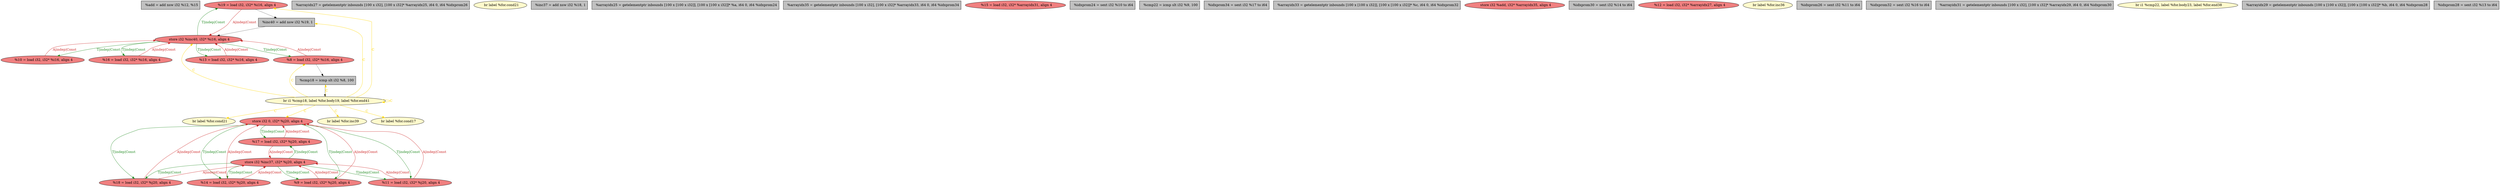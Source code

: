 
digraph G {


node772 [fillcolor=grey,label="  %add = add nsw i32 %12, %15",shape=rectangle,style=filled ]
node771 [fillcolor=lightcoral,label="  %19 = load i32, i32* %i16, align 4",shape=ellipse,style=filled ]
node770 [fillcolor=lightcoral,label="  %16 = load i32, i32* %i16, align 4",shape=ellipse,style=filled ]
node756 [fillcolor=grey,label="  %cmp18 = icmp slt i32 %8, 100",shape=rectangle,style=filled ]
node745 [fillcolor=grey,label="  %arrayidx27 = getelementptr inbounds [100 x i32], [100 x i32]* %arrayidx25, i64 0, i64 %idxprom26",shape=rectangle,style=filled ]
node753 [fillcolor=lemonchiffon,label="  br label %for.cond21",shape=ellipse,style=filled ]
node742 [fillcolor=grey,label="  %inc37 = add nsw i32 %18, 1",shape=rectangle,style=filled ]
node758 [fillcolor=lemonchiffon,label="  br label %for.cond21",shape=ellipse,style=filled ]
node760 [fillcolor=grey,label="  %arrayidx25 = getelementptr inbounds [100 x [100 x i32]], [100 x [100 x i32]]* %a, i64 0, i64 %idxprom24",shape=rectangle,style=filled ]
node743 [fillcolor=grey,label="  %inc40 = add nsw i32 %19, 1",shape=rectangle,style=filled ]
node748 [fillcolor=lightcoral,label="  store i32 %inc37, i32* %j20, align 4",shape=ellipse,style=filled ]
node734 [fillcolor=lightcoral,label="  %17 = load i32, i32* %j20, align 4",shape=ellipse,style=filled ]
node747 [fillcolor=lightcoral,label="  %9 = load i32, i32* %j20, align 4",shape=ellipse,style=filled ]
node737 [fillcolor=lightcoral,label="  %10 = load i32, i32* %i16, align 4",shape=ellipse,style=filled ]
node741 [fillcolor=grey,label="  %arrayidx35 = getelementptr inbounds [100 x i32], [100 x i32]* %arrayidx33, i64 0, i64 %idxprom34",shape=rectangle,style=filled ]
node744 [fillcolor=lightcoral,label="  %15 = load i32, i32* %arrayidx31, align 4",shape=ellipse,style=filled ]
node739 [fillcolor=grey,label="  %idxprom24 = sext i32 %10 to i64",shape=rectangle,style=filled ]
node736 [fillcolor=grey,label="  %cmp22 = icmp slt i32 %9, 100",shape=rectangle,style=filled ]
node733 [fillcolor=grey,label="  %idxprom34 = sext i32 %17 to i64",shape=rectangle,style=filled ]
node735 [fillcolor=lightcoral,label="  store i32 0, i32* %j20, align 4",shape=ellipse,style=filled ]
node750 [fillcolor=lightcoral,label="  %14 = load i32, i32* %j20, align 4",shape=ellipse,style=filled ]
node749 [fillcolor=lightcoral,label="  store i32 %inc40, i32* %i16, align 4",shape=ellipse,style=filled ]
node751 [fillcolor=grey,label="  %arrayidx33 = getelementptr inbounds [100 x [100 x i32]], [100 x [100 x i32]]* %c, i64 0, i64 %idxprom32",shape=rectangle,style=filled ]
node766 [fillcolor=lemonchiffon,label="  br label %for.inc39",shape=ellipse,style=filled ]
node752 [fillcolor=lightcoral,label="  store i32 %add, i32* %arrayidx35, align 4",shape=ellipse,style=filled ]
node754 [fillcolor=lemonchiffon,label="  br label %for.cond17",shape=ellipse,style=filled ]
node755 [fillcolor=lightcoral,label="  %18 = load i32, i32* %j20, align 4",shape=ellipse,style=filled ]
node757 [fillcolor=lightcoral,label="  %11 = load i32, i32* %j20, align 4",shape=ellipse,style=filled ]
node762 [fillcolor=lightcoral,label="  %13 = load i32, i32* %i16, align 4",shape=ellipse,style=filled ]
node759 [fillcolor=lightcoral,label="  %8 = load i32, i32* %i16, align 4",shape=ellipse,style=filled ]
node769 [fillcolor=grey,label="  %idxprom30 = sext i32 %14 to i64",shape=rectangle,style=filled ]
node738 [fillcolor=lightcoral,label="  %12 = load i32, i32* %arrayidx27, align 4",shape=ellipse,style=filled ]
node765 [fillcolor=lemonchiffon,label="  br i1 %cmp18, label %for.body19, label %for.end41",shape=ellipse,style=filled ]
node746 [fillcolor=lemonchiffon,label="  br label %for.inc36",shape=ellipse,style=filled ]
node761 [fillcolor=grey,label="  %idxprom26 = sext i32 %11 to i64",shape=rectangle,style=filled ]
node763 [fillcolor=grey,label="  %idxprom32 = sext i32 %16 to i64",shape=rectangle,style=filled ]
node764 [fillcolor=grey,label="  %arrayidx31 = getelementptr inbounds [100 x i32], [100 x i32]* %arrayidx29, i64 0, i64 %idxprom30",shape=rectangle,style=filled ]
node740 [fillcolor=lemonchiffon,label="  br i1 %cmp22, label %for.body23, label %for.end38",shape=ellipse,style=filled ]
node768 [fillcolor=grey,label="  %arrayidx29 = getelementptr inbounds [100 x [100 x i32]], [100 x [100 x i32]]* %b, i64 0, i64 %idxprom28",shape=rectangle,style=filled ]
node767 [fillcolor=grey,label="  %idxprom28 = sext i32 %13 to i64",shape=rectangle,style=filled ]

node765->node759 [style=solid,color=gold,label="C",penwidth=1.0,fontcolor=gold ]
node735->node755 [style=solid,color=forestgreen,label="T|indep|Const",penwidth=1.0,fontcolor=forestgreen ]
node749->node771 [style=solid,color=forestgreen,label="T|indep|Const",penwidth=1.0,fontcolor=forestgreen ]
node759->node756 [style=solid,color=black,label="",penwidth=0.5,fontcolor=black ]
node748->node750 [style=solid,color=forestgreen,label="T|indep|Const",penwidth=1.0,fontcolor=forestgreen ]
node735->node757 [style=solid,color=forestgreen,label="T|indep|Const",penwidth=1.0,fontcolor=forestgreen ]
node755->node748 [style=solid,color=firebrick3,label="A|indep|Const",penwidth=1.0,fontcolor=firebrick3 ]
node757->node748 [style=solid,color=firebrick3,label="A|indep|Const",penwidth=1.0,fontcolor=firebrick3 ]
node750->node748 [style=solid,color=firebrick3,label="A|indep|Const",penwidth=1.0,fontcolor=firebrick3 ]
node748->node757 [style=solid,color=forestgreen,label="T|indep|Const",penwidth=1.0,fontcolor=forestgreen ]
node755->node735 [style=solid,color=firebrick3,label="A|indep|Const",penwidth=1.0,fontcolor=firebrick3 ]
node765->node758 [style=solid,color=gold,label="C",penwidth=1.0,fontcolor=gold ]
node771->node743 [style=solid,color=black,label="",penwidth=0.5,fontcolor=black ]
node762->node749 [style=solid,color=firebrick3,label="A|indep|Const",penwidth=1.0,fontcolor=firebrick3 ]
node735->node747 [style=solid,color=forestgreen,label="T|indep|Const",penwidth=1.0,fontcolor=forestgreen ]
node765->node765 [style=solid,color=gold,label="C",penwidth=1.0,fontcolor=gold ]
node765->node754 [style=solid,color=gold,label="C",penwidth=1.0,fontcolor=gold ]
node748->node755 [style=solid,color=forestgreen,label="T|indep|Const",penwidth=1.0,fontcolor=forestgreen ]
node759->node749 [style=solid,color=firebrick3,label="A|indep|Const",penwidth=1.0,fontcolor=firebrick3 ]
node765->node756 [style=solid,color=gold,label="C",penwidth=1.0,fontcolor=gold ]
node756->node765 [style=solid,color=black,label="",penwidth=0.5,fontcolor=black ]
node757->node735 [style=solid,color=firebrick3,label="A|indep|Const",penwidth=1.0,fontcolor=firebrick3 ]
node748->node734 [style=solid,color=forestgreen,label="T|indep|Const",penwidth=1.0,fontcolor=forestgreen ]
node749->node737 [style=solid,color=forestgreen,label="T|indep|Const",penwidth=1.0,fontcolor=forestgreen ]
node737->node749 [style=solid,color=firebrick3,label="A|indep|Const",penwidth=1.0,fontcolor=firebrick3 ]
node743->node749 [style=solid,color=black,label="",penwidth=0.5,fontcolor=black ]
node770->node749 [style=solid,color=firebrick3,label="A|indep|Const",penwidth=1.0,fontcolor=firebrick3 ]
node765->node743 [style=solid,color=gold,label="C",penwidth=1.0,fontcolor=gold ]
node771->node749 [style=solid,color=firebrick3,label="A|indep|Const",penwidth=1.0,fontcolor=firebrick3 ]
node734->node748 [style=solid,color=firebrick3,label="A|indep|Const",penwidth=1.0,fontcolor=firebrick3 ]
node750->node735 [style=solid,color=firebrick3,label="A|indep|Const",penwidth=1.0,fontcolor=firebrick3 ]
node765->node749 [style=solid,color=gold,label="C",penwidth=1.0,fontcolor=gold ]
node747->node748 [style=solid,color=firebrick3,label="A|indep|Const",penwidth=1.0,fontcolor=firebrick3 ]
node734->node735 [style=solid,color=firebrick3,label="A|indep|Const",penwidth=1.0,fontcolor=firebrick3 ]
node749->node762 [style=solid,color=forestgreen,label="T|indep|Const",penwidth=1.0,fontcolor=forestgreen ]
node765->node771 [style=solid,color=gold,label="C",penwidth=1.0,fontcolor=gold ]
node735->node750 [style=solid,color=forestgreen,label="T|indep|Const",penwidth=1.0,fontcolor=forestgreen ]
node748->node747 [style=solid,color=forestgreen,label="T|indep|Const",penwidth=1.0,fontcolor=forestgreen ]
node735->node734 [style=solid,color=forestgreen,label="T|indep|Const",penwidth=1.0,fontcolor=forestgreen ]
node749->node759 [style=solid,color=forestgreen,label="T|indep|Const",penwidth=1.0,fontcolor=forestgreen ]
node749->node770 [style=solid,color=forestgreen,label="T|indep|Const",penwidth=1.0,fontcolor=forestgreen ]
node765->node766 [style=solid,color=gold,label="C",penwidth=1.0,fontcolor=gold ]
node747->node735 [style=solid,color=firebrick3,label="A|indep|Const",penwidth=1.0,fontcolor=firebrick3 ]
node765->node735 [style=solid,color=gold,label="C",penwidth=1.0,fontcolor=gold ]


}
